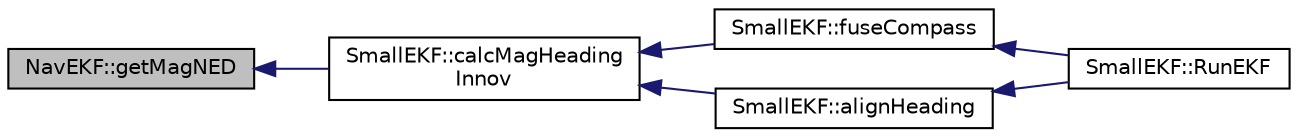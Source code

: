digraph "NavEKF::getMagNED"
{
 // INTERACTIVE_SVG=YES
  edge [fontname="Helvetica",fontsize="10",labelfontname="Helvetica",labelfontsize="10"];
  node [fontname="Helvetica",fontsize="10",shape=record];
  rankdir="LR";
  Node1 [label="NavEKF::getMagNED",height=0.2,width=0.4,color="black", fillcolor="grey75", style="filled" fontcolor="black"];
  Node1 -> Node2 [dir="back",color="midnightblue",fontsize="10",style="solid",fontname="Helvetica"];
  Node2 [label="SmallEKF::calcMagHeading\lInnov",height=0.2,width=0.4,color="black", fillcolor="white", style="filled",URL="$classSmallEKF.html#a991c54283e43ee0867269119746731f5"];
  Node2 -> Node3 [dir="back",color="midnightblue",fontsize="10",style="solid",fontname="Helvetica"];
  Node3 [label="SmallEKF::fuseCompass",height=0.2,width=0.4,color="black", fillcolor="white", style="filled",URL="$classSmallEKF.html#a7149793dd06bfb4eec2c0619b2aa2ff0"];
  Node3 -> Node4 [dir="back",color="midnightblue",fontsize="10",style="solid",fontname="Helvetica"];
  Node4 [label="SmallEKF::RunEKF",height=0.2,width=0.4,color="black", fillcolor="white", style="filled",URL="$classSmallEKF.html#a2085035fbcf013282be948f977080cf9"];
  Node2 -> Node5 [dir="back",color="midnightblue",fontsize="10",style="solid",fontname="Helvetica"];
  Node5 [label="SmallEKF::alignHeading",height=0.2,width=0.4,color="black", fillcolor="white", style="filled",URL="$classSmallEKF.html#a795189f59fa31ed5b397a15f91408f70"];
  Node5 -> Node4 [dir="back",color="midnightblue",fontsize="10",style="solid",fontname="Helvetica"];
}
